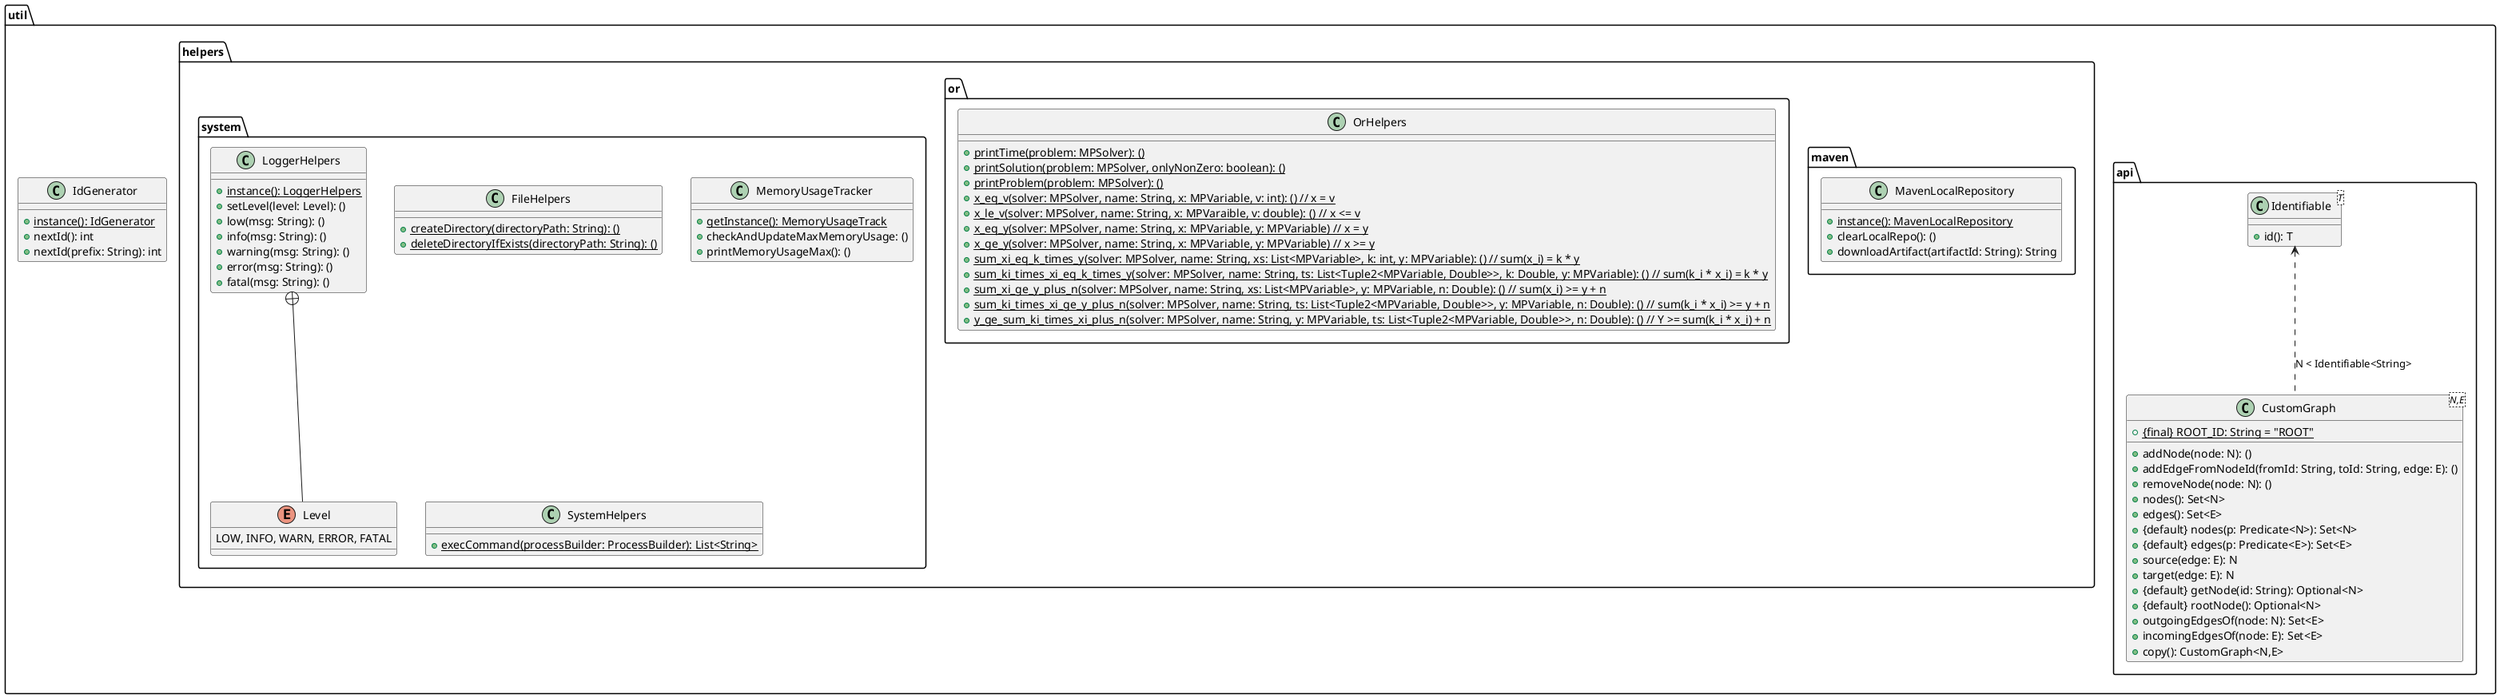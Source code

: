 @startuml
package util {
    package api {
        class Identifiable<T> {
            + id(): T
        }
        class CustomGraph<N,E> {
            + {static} {final} ROOT_ID: String = "ROOT"
            + addNode(node: N): ()
            + addEdgeFromNodeId(fromId: String, toId: String, edge: E): ()
            + removeNode(node: N): ()
            + nodes(): Set<N>
            + edges(): Set<E>
            + {default} nodes(p: Predicate<N>): Set<N>
            + {default} edges(p: Predicate<E>): Set<E>
            + source(edge: E): N
            + target(edge: E): N
            + {default} getNode(id: String): Optional<N>
            + {default} rootNode(): Optional<N>
            + outgoingEdgesOf(node: N): Set<E>
            + incomingEdgesOf(node: E): Set<E>
            + copy(): CustomGraph<N,E>
        }
        CustomGraph .up.> Identifiable : N < Identifiable<String>
    }
    package helpers {
        package maven {
            class MavenLocalRepository {
                + {static} instance(): MavenLocalRepository
                + clearLocalRepo(): ()
                + downloadArtifact(artifactId: String): String
            }
        }
        package or {
            class OrHelpers {
                + {static} printTime(problem: MPSolver): ()
                + {static} printSolution(problem: MPSolver, onlyNonZero: boolean): ()
                + {static} printProblem(problem: MPSolver): ()
                + {static} x_eq_v(solver: MPSolver, name: String, x: MPVariable, v: int): () // x = v
                + {static} x_le_v(solver: MPSolver, name: String, x: MPVaraible, v: double): () // x <= v
                + {static} x_eq_y(solver: MPSolver, name: String, x: MPVariable, y: MPVariable) // x = y
                + {static} x_ge_y(solver: MPSolver, name: String, x: MPVariable, y: MPVariable) // x >= y
                + {static} sum_xi_eq_k_times_y(solver: MPSolver, name: String, xs: List<MPVariable>, k: int, y: MPVariable): () // sum(x_i) = k * y
                + {static} sum_ki_times_xi_eq_k_times_y(solver: MPSolver, name: String, ts: List<Tuple2<MPVariable, Double>>, k: Double, y: MPVariable): () // sum(k_i * x_i) = k * y
                + {static} sum_xi_ge_y_plus_n(solver: MPSolver, name: String, xs: List<MPVariable>, y: MPVariable, n: Double): () // sum(x_i) >= y + n
                + {static} sum_ki_times_xi_ge_y_plus_n(solver: MPSolver, name: String, ts: List<Tuple2<MPVariable, Double>>, y: MPVariable, n: Double): () // sum(k_i * x_i) >= y + n
                + {static} y_ge_sum_ki_times_xi_plus_n(solver: MPSolver, name: String, y: MPVariable, ts: List<Tuple2<MPVariable, Double>>, n: Double): () // Y >= sum(k_i * x_i) + n
            }
        }
        package system {
            class FileHelpers {
                + {static} createDirectory(directoryPath: String): ()
                + {static} deleteDirectoryIfExists(directoryPath: String): ()
            }
            class LoggerHelpers {
                + {static} instance(): LoggerHelpers
                + setLevel(level: Level): ()
                + low(msg: String): ()
                + info(msg: String): ()
                + warning(msg: String): ()
                + error(msg: String): ()
                + fatal(msg: String): ()
            }
            enum Level {
                LOW, INFO, WARN, ERROR, FATAL
            }
            LoggerHelpers +-- Level
            class MemoryUsageTracker {
                + {static} getInstance(): MemoryUsageTrack
                + checkAndUpdateMaxMemoryUsage: ()
                + printMemoryUsageMax(): ()

            }
            class SystemHelpers {
                + {static} execCommand(processBuilder: ProcessBuilder): List<String>
            }
        }
    }
    class IdGenerator {
        + {static} instance(): IdGenerator
        + nextId(): int
        + nextId(prefix: String): int
    }
}
@enduml
